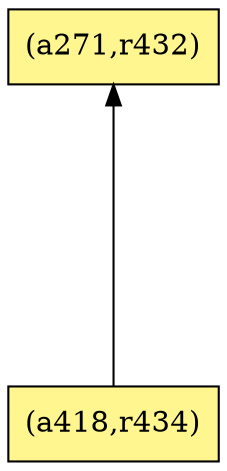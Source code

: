 digraph G {
rankdir=BT;ranksep="2.0";
"(a418,r434)" [shape=record,fillcolor=khaki1,style=filled,label="{(a418,r434)}"];
"(a271,r432)" [shape=record,fillcolor=khaki1,style=filled,label="{(a271,r432)}"];
"(a418,r434)" -> "(a271,r432)"
}